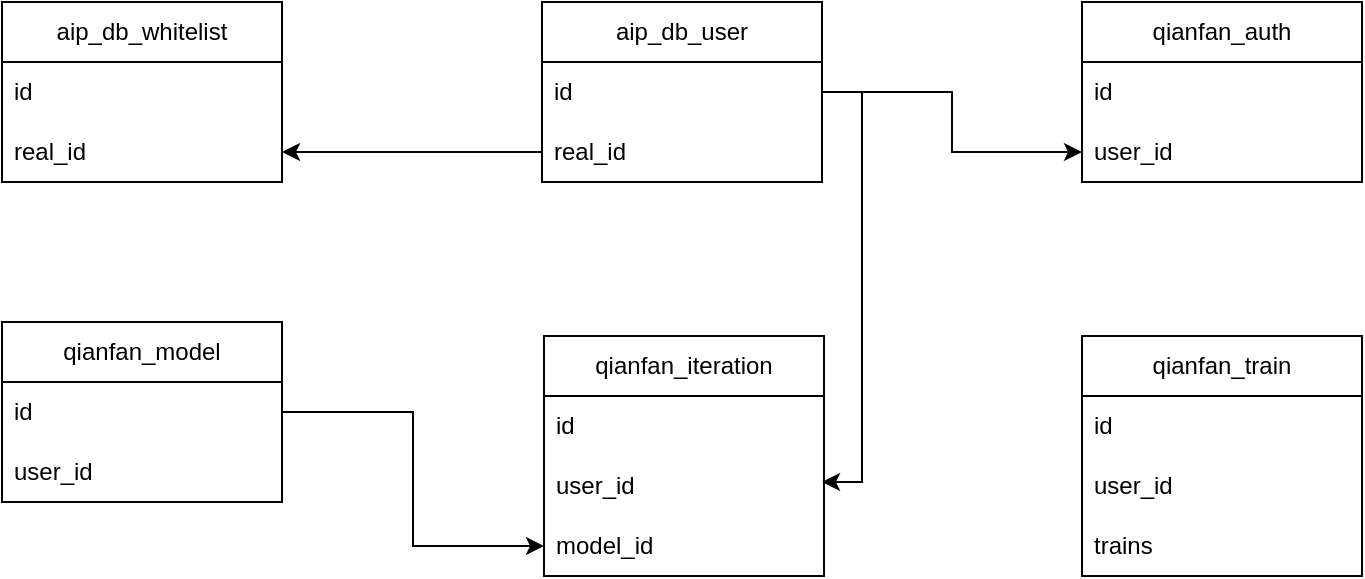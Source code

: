 <mxfile version="21.6.9" type="github">
  <diagram id="R2lEEEUBdFMjLlhIrx00" name="Page-1">
    <mxGraphModel dx="954" dy="508" grid="1" gridSize="10" guides="1" tooltips="1" connect="1" arrows="1" fold="1" page="1" pageScale="1" pageWidth="850" pageHeight="1100" math="0" shadow="0" extFonts="Permanent Marker^https://fonts.googleapis.com/css?family=Permanent+Marker">
      <root>
        <mxCell id="0" />
        <mxCell id="1" parent="0" />
        <mxCell id="DmyLSsb5Gps1anByJU_f-6" value="aip_db_user" style="swimlane;fontStyle=0;childLayout=stackLayout;horizontal=1;startSize=30;horizontalStack=0;resizeParent=1;resizeParentMax=0;resizeLast=0;collapsible=1;marginBottom=0;whiteSpace=wrap;html=1;" vertex="1" parent="1">
          <mxGeometry x="410" y="90" width="140" height="90" as="geometry" />
        </mxCell>
        <mxCell id="DmyLSsb5Gps1anByJU_f-7" value="id" style="text;strokeColor=none;fillColor=none;align=left;verticalAlign=middle;spacingLeft=4;spacingRight=4;overflow=hidden;points=[[0,0.5],[1,0.5]];portConstraint=eastwest;rotatable=0;whiteSpace=wrap;html=1;" vertex="1" parent="DmyLSsb5Gps1anByJU_f-6">
          <mxGeometry y="30" width="140" height="30" as="geometry" />
        </mxCell>
        <mxCell id="DmyLSsb5Gps1anByJU_f-8" value="real_id" style="text;strokeColor=none;fillColor=none;align=left;verticalAlign=middle;spacingLeft=4;spacingRight=4;overflow=hidden;points=[[0,0.5],[1,0.5]];portConstraint=eastwest;rotatable=0;whiteSpace=wrap;html=1;" vertex="1" parent="DmyLSsb5Gps1anByJU_f-6">
          <mxGeometry y="60" width="140" height="30" as="geometry" />
        </mxCell>
        <mxCell id="DmyLSsb5Gps1anByJU_f-19" value="qianfan_auth" style="swimlane;fontStyle=0;childLayout=stackLayout;horizontal=1;startSize=30;horizontalStack=0;resizeParent=1;resizeParentMax=0;resizeLast=0;collapsible=1;marginBottom=0;whiteSpace=wrap;html=1;" vertex="1" parent="1">
          <mxGeometry x="680" y="90" width="140" height="90" as="geometry" />
        </mxCell>
        <mxCell id="DmyLSsb5Gps1anByJU_f-20" value="id" style="text;strokeColor=none;fillColor=none;align=left;verticalAlign=middle;spacingLeft=4;spacingRight=4;overflow=hidden;points=[[0,0.5],[1,0.5]];portConstraint=eastwest;rotatable=0;whiteSpace=wrap;html=1;" vertex="1" parent="DmyLSsb5Gps1anByJU_f-19">
          <mxGeometry y="30" width="140" height="30" as="geometry" />
        </mxCell>
        <mxCell id="DmyLSsb5Gps1anByJU_f-21" value="user_id" style="text;strokeColor=none;fillColor=none;align=left;verticalAlign=middle;spacingLeft=4;spacingRight=4;overflow=hidden;points=[[0,0.5],[1,0.5]];portConstraint=eastwest;rotatable=0;whiteSpace=wrap;html=1;" vertex="1" parent="DmyLSsb5Gps1anByJU_f-19">
          <mxGeometry y="60" width="140" height="30" as="geometry" />
        </mxCell>
        <mxCell id="DmyLSsb5Gps1anByJU_f-23" value="aip_db_whitelist" style="swimlane;fontStyle=0;childLayout=stackLayout;horizontal=1;startSize=30;horizontalStack=0;resizeParent=1;resizeParentMax=0;resizeLast=0;collapsible=1;marginBottom=0;whiteSpace=wrap;html=1;" vertex="1" parent="1">
          <mxGeometry x="140" y="90" width="140" height="90" as="geometry" />
        </mxCell>
        <mxCell id="DmyLSsb5Gps1anByJU_f-24" value="id" style="text;strokeColor=none;fillColor=none;align=left;verticalAlign=middle;spacingLeft=4;spacingRight=4;overflow=hidden;points=[[0,0.5],[1,0.5]];portConstraint=eastwest;rotatable=0;whiteSpace=wrap;html=1;" vertex="1" parent="DmyLSsb5Gps1anByJU_f-23">
          <mxGeometry y="30" width="140" height="30" as="geometry" />
        </mxCell>
        <mxCell id="DmyLSsb5Gps1anByJU_f-25" value="real_id" style="text;strokeColor=none;fillColor=none;align=left;verticalAlign=middle;spacingLeft=4;spacingRight=4;overflow=hidden;points=[[0,0.5],[1,0.5]];portConstraint=eastwest;rotatable=0;whiteSpace=wrap;html=1;" vertex="1" parent="DmyLSsb5Gps1anByJU_f-23">
          <mxGeometry y="60" width="140" height="30" as="geometry" />
        </mxCell>
        <mxCell id="DmyLSsb5Gps1anByJU_f-27" style="edgeStyle=orthogonalEdgeStyle;rounded=0;orthogonalLoop=1;jettySize=auto;html=1;entryX=0;entryY=0.5;entryDx=0;entryDy=0;" edge="1" parent="1" source="DmyLSsb5Gps1anByJU_f-7" target="DmyLSsb5Gps1anByJU_f-21">
          <mxGeometry relative="1" as="geometry" />
        </mxCell>
        <mxCell id="DmyLSsb5Gps1anByJU_f-28" style="edgeStyle=orthogonalEdgeStyle;rounded=0;orthogonalLoop=1;jettySize=auto;html=1;exitX=0;exitY=0.5;exitDx=0;exitDy=0;entryX=1;entryY=0.5;entryDx=0;entryDy=0;jumpStyle=arc;" edge="1" parent="1" source="DmyLSsb5Gps1anByJU_f-8" target="DmyLSsb5Gps1anByJU_f-25">
          <mxGeometry relative="1" as="geometry" />
        </mxCell>
        <mxCell id="DmyLSsb5Gps1anByJU_f-29" value="qianfan_iteration" style="swimlane;fontStyle=0;childLayout=stackLayout;horizontal=1;startSize=30;horizontalStack=0;resizeParent=1;resizeParentMax=0;resizeLast=0;collapsible=1;marginBottom=0;whiteSpace=wrap;html=1;" vertex="1" parent="1">
          <mxGeometry x="411" y="257" width="140" height="120" as="geometry" />
        </mxCell>
        <mxCell id="DmyLSsb5Gps1anByJU_f-30" value="id" style="text;strokeColor=none;fillColor=none;align=left;verticalAlign=middle;spacingLeft=4;spacingRight=4;overflow=hidden;points=[[0,0.5],[1,0.5]];portConstraint=eastwest;rotatable=0;whiteSpace=wrap;html=1;" vertex="1" parent="DmyLSsb5Gps1anByJU_f-29">
          <mxGeometry y="30" width="140" height="30" as="geometry" />
        </mxCell>
        <mxCell id="DmyLSsb5Gps1anByJU_f-31" value="user_id" style="text;strokeColor=none;fillColor=none;align=left;verticalAlign=middle;spacingLeft=4;spacingRight=4;overflow=hidden;points=[[0,0.5],[1,0.5]];portConstraint=eastwest;rotatable=0;whiteSpace=wrap;html=1;" vertex="1" parent="DmyLSsb5Gps1anByJU_f-29">
          <mxGeometry y="60" width="140" height="30" as="geometry" />
        </mxCell>
        <mxCell id="DmyLSsb5Gps1anByJU_f-40" value="model_id" style="text;strokeColor=none;fillColor=none;align=left;verticalAlign=middle;spacingLeft=4;spacingRight=4;overflow=hidden;points=[[0,0.5],[1,0.5]];portConstraint=eastwest;rotatable=0;whiteSpace=wrap;html=1;" vertex="1" parent="DmyLSsb5Gps1anByJU_f-29">
          <mxGeometry y="90" width="140" height="30" as="geometry" />
        </mxCell>
        <mxCell id="DmyLSsb5Gps1anByJU_f-32" style="edgeStyle=orthogonalEdgeStyle;rounded=0;orthogonalLoop=1;jettySize=auto;html=1;exitX=1;exitY=0.5;exitDx=0;exitDy=0;" edge="1" parent="1" source="DmyLSsb5Gps1anByJU_f-7">
          <mxGeometry relative="1" as="geometry">
            <mxPoint x="550" y="330" as="targetPoint" />
            <Array as="points">
              <mxPoint x="570" y="135" />
              <mxPoint x="570" y="330" />
            </Array>
          </mxGeometry>
        </mxCell>
        <mxCell id="DmyLSsb5Gps1anByJU_f-34" value="qianfan_model" style="swimlane;fontStyle=0;childLayout=stackLayout;horizontal=1;startSize=30;horizontalStack=0;resizeParent=1;resizeParentMax=0;resizeLast=0;collapsible=1;marginBottom=0;whiteSpace=wrap;html=1;" vertex="1" parent="1">
          <mxGeometry x="140" y="250" width="140" height="90" as="geometry" />
        </mxCell>
        <mxCell id="DmyLSsb5Gps1anByJU_f-35" value="id" style="text;strokeColor=none;fillColor=none;align=left;verticalAlign=middle;spacingLeft=4;spacingRight=4;overflow=hidden;points=[[0,0.5],[1,0.5]];portConstraint=eastwest;rotatable=0;whiteSpace=wrap;html=1;" vertex="1" parent="DmyLSsb5Gps1anByJU_f-34">
          <mxGeometry y="30" width="140" height="30" as="geometry" />
        </mxCell>
        <mxCell id="DmyLSsb5Gps1anByJU_f-36" value="user_id" style="text;strokeColor=none;fillColor=none;align=left;verticalAlign=middle;spacingLeft=4;spacingRight=4;overflow=hidden;points=[[0,0.5],[1,0.5]];portConstraint=eastwest;rotatable=0;whiteSpace=wrap;html=1;" vertex="1" parent="DmyLSsb5Gps1anByJU_f-34">
          <mxGeometry y="60" width="140" height="30" as="geometry" />
        </mxCell>
        <mxCell id="DmyLSsb5Gps1anByJU_f-41" style="edgeStyle=orthogonalEdgeStyle;rounded=0;orthogonalLoop=1;jettySize=auto;html=1;exitX=1;exitY=0.5;exitDx=0;exitDy=0;entryX=0;entryY=0.5;entryDx=0;entryDy=0;" edge="1" parent="1" source="DmyLSsb5Gps1anByJU_f-35" target="DmyLSsb5Gps1anByJU_f-40">
          <mxGeometry relative="1" as="geometry" />
        </mxCell>
        <mxCell id="DmyLSsb5Gps1anByJU_f-65" value="qianfan_train" style="swimlane;fontStyle=0;childLayout=stackLayout;horizontal=1;startSize=30;horizontalStack=0;resizeParent=1;resizeParentMax=0;resizeLast=0;collapsible=1;marginBottom=0;whiteSpace=wrap;html=1;" vertex="1" parent="1">
          <mxGeometry x="680" y="257" width="140" height="120" as="geometry" />
        </mxCell>
        <mxCell id="DmyLSsb5Gps1anByJU_f-66" value="id" style="text;strokeColor=none;fillColor=none;align=left;verticalAlign=middle;spacingLeft=4;spacingRight=4;overflow=hidden;points=[[0,0.5],[1,0.5]];portConstraint=eastwest;rotatable=0;whiteSpace=wrap;html=1;" vertex="1" parent="DmyLSsb5Gps1anByJU_f-65">
          <mxGeometry y="30" width="140" height="30" as="geometry" />
        </mxCell>
        <mxCell id="DmyLSsb5Gps1anByJU_f-67" value="user_id" style="text;strokeColor=none;fillColor=none;align=left;verticalAlign=middle;spacingLeft=4;spacingRight=4;overflow=hidden;points=[[0,0.5],[1,0.5]];portConstraint=eastwest;rotatable=0;whiteSpace=wrap;html=1;" vertex="1" parent="DmyLSsb5Gps1anByJU_f-65">
          <mxGeometry y="60" width="140" height="30" as="geometry" />
        </mxCell>
        <mxCell id="DmyLSsb5Gps1anByJU_f-68" value="trains" style="text;strokeColor=none;fillColor=none;align=left;verticalAlign=middle;spacingLeft=4;spacingRight=4;overflow=hidden;points=[[0,0.5],[1,0.5]];portConstraint=eastwest;rotatable=0;whiteSpace=wrap;html=1;" vertex="1" parent="DmyLSsb5Gps1anByJU_f-65">
          <mxGeometry y="90" width="140" height="30" as="geometry" />
        </mxCell>
      </root>
    </mxGraphModel>
  </diagram>
</mxfile>
